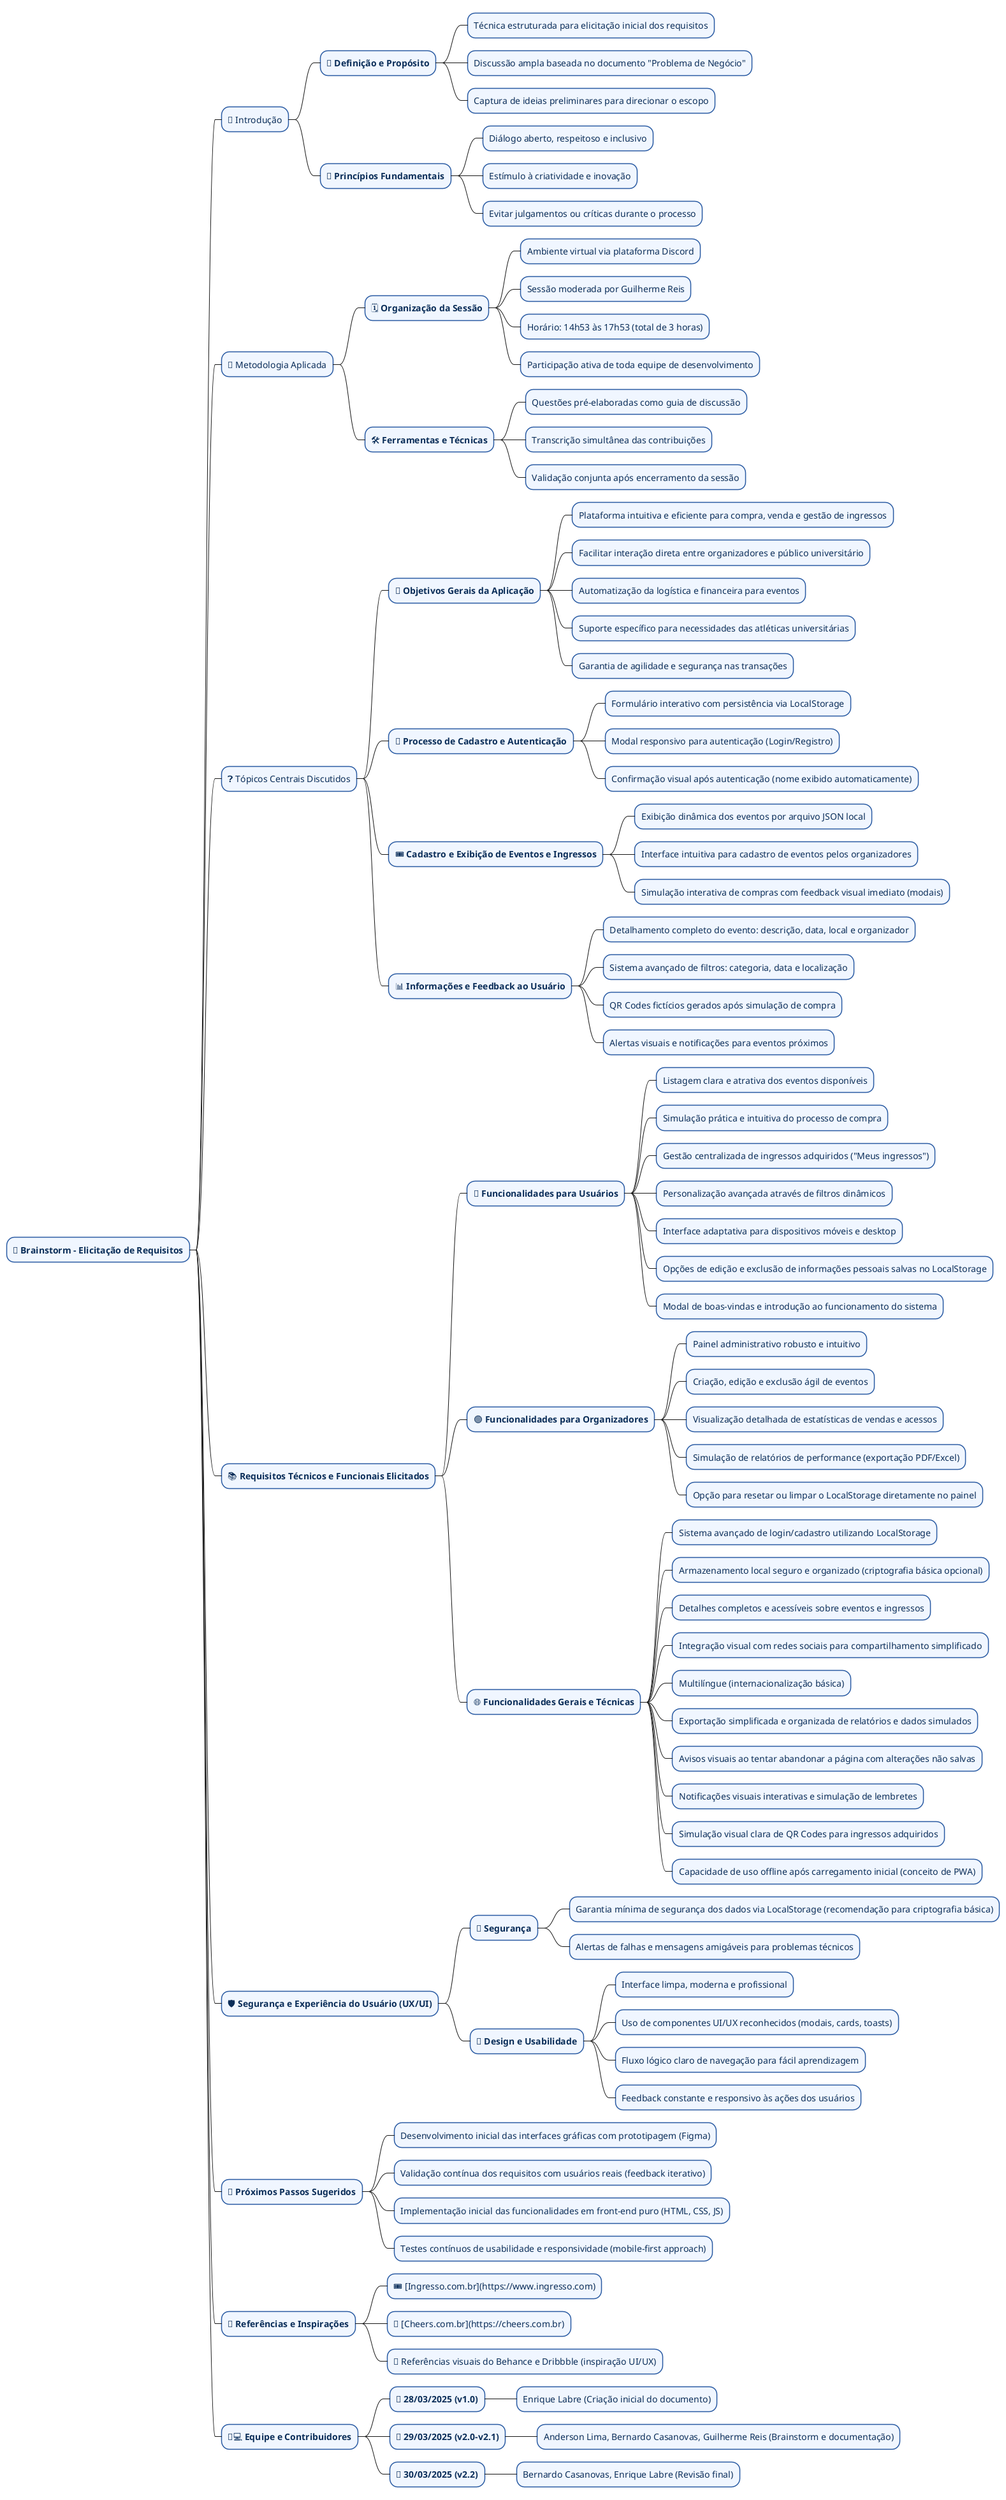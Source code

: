 @startmindmap
<style>
mindmapDiagram {
  node {
    BackgroundColor #F0F6FF
    BorderColor #2A5BA3
    FontColor #0B2E59
    FontName Arial
    FontSize 14
    LineColor #2A5BA3
  }
}
</style>

* 🚀 **Brainstorm - Elicitação de Requisitos**
** 📝 Introdução
*** 📌 **Definição e Propósito**
**** Técnica estruturada para elicitação inicial dos requisitos
**** Discussão ampla baseada no documento "Problema de Negócio"
**** Captura de ideias preliminares para direcionar o escopo
*** 📌 **Princípios Fundamentais**
**** Diálogo aberto, respeitoso e inclusivo
**** Estímulo à criatividade e inovação
**** Evitar julgamentos ou críticas durante o processo

** 🎯 Metodologia Aplicada
*** 🗓️ **Organização da Sessão**
**** Ambiente virtual via plataforma Discord
**** Sessão moderada por Guilherme Reis
**** Horário: 14h53 às 17h53 (total de 3 horas)
**** Participação ativa de toda equipe de desenvolvimento
*** 🛠️ **Ferramentas e Técnicas**
**** Questões pré-elaboradas como guia de discussão
**** Transcrição simultânea das contribuições
**** Validação conjunta após encerramento da sessão

** ❓ Tópicos Centrais Discutidos
*** 🥅 **Objetivos Gerais da Aplicação**
**** Plataforma intuitiva e eficiente para compra, venda e gestão de ingressos
**** Facilitar interação direta entre organizadores e público universitário
**** Automatização da logística e financeira para eventos
**** Suporte específico para necessidades das atléticas universitárias
**** Garantia de agilidade e segurança nas transações

*** 👤 **Processo de Cadastro e Autenticação**
**** Formulário interativo com persistência via LocalStorage
**** Modal responsivo para autenticação (Login/Registro)
**** Confirmação visual após autenticação (nome exibido automaticamente)

*** 🎟️ **Cadastro e Exibição de Eventos e Ingressos**
**** Exibição dinâmica dos eventos por arquivo JSON local
**** Interface intuitiva para cadastro de eventos pelos organizadores
**** Simulação interativa de compras com feedback visual imediato (modais)

*** 📊 **Informações e Feedback ao Usuário**
**** Detalhamento completo do evento: descrição, data, local e organizador
**** Sistema avançado de filtros: categoria, data e localização
**** QR Codes fictícios gerados após simulação de compra
**** Alertas visuais e notificações para eventos próximos

** 📚 **Requisitos Técnicos e Funcionais Elicitados**
*** 🔵 **Funcionalidades para Usuários**
**** Listagem clara e atrativa dos eventos disponíveis
**** Simulação prática e intuitiva do processo de compra
**** Gestão centralizada de ingressos adquiridos ("Meus ingressos")
**** Personalização avançada através de filtros dinâmicos
**** Interface adaptativa para dispositivos móveis e desktop
**** Opções de edição e exclusão de informações pessoais salvas no LocalStorage
**** Modal de boas-vindas e introdução ao funcionamento do sistema

*** 🟢 **Funcionalidades para Organizadores**
**** Painel administrativo robusto e intuitivo
**** Criação, edição e exclusão ágil de eventos
**** Visualização detalhada de estatísticas de vendas e acessos
**** Simulação de relatórios de performance (exportação PDF/Excel)
**** Opção para resetar ou limpar o LocalStorage diretamente no painel

*** 🌐 **Funcionalidades Gerais e Técnicas**
**** Sistema avançado de login/cadastro utilizando LocalStorage
**** Armazenamento local seguro e organizado (criptografia básica opcional)
**** Detalhes completos e acessíveis sobre eventos e ingressos
**** Integração visual com redes sociais para compartilhamento simplificado
**** Multilíngue (internacionalização básica)
**** Exportação simplificada e organizada de relatórios e dados simulados
**** Avisos visuais ao tentar abandonar a página com alterações não salvas
**** Notificações visuais interativas e simulação de lembretes
**** Simulação visual clara de QR Codes para ingressos adquiridos
**** Capacidade de uso offline após carregamento inicial (conceito de PWA)

** 🛡️ **Segurança e Experiência do Usuário (UX/UI)**
*** 🔐 **Segurança**
**** Garantia mínima de segurança dos dados via LocalStorage (recomendação para criptografia básica)
**** Alertas de falhas e mensagens amigáveis para problemas técnicos
*** 🎨 **Design e Usabilidade**
**** Interface limpa, moderna e profissional
**** Uso de componentes UI/UX reconhecidos (modais, cards, toasts)
**** Fluxo lógico claro de navegação para fácil aprendizagem
**** Feedback constante e responsivo às ações dos usuários

** 📌 **Próximos Passos Sugeridos**
*** Desenvolvimento inicial das interfaces gráficas com prototipagem (Figma)
*** Validação contínua dos requisitos com usuários reais (feedback iterativo)
*** Implementação inicial das funcionalidades em front-end puro (HTML, CSS, JS)
*** Testes contínuos de usabilidade e responsividade (mobile-first approach)

** 📕 **Referências e Inspirações**
*** 🎟️ [Ingresso.com.br](https://www.ingresso.com)
*** 🥳 [Cheers.com.br](https://cheers.com.br)
*** 📱 Referências visuais do Behance e Dribbble (inspiração UI/UX)

** 👨‍💻 **Equipe e Contribuidores**
*** 📅 **28/03/2025 (v1.0)**
**** Enrique Labre (Criação inicial do documento)
*** 📅 **29/03/2025 (v2.0-v2.1)**
**** Anderson Lima, Bernardo Casanovas, Guilherme Reis (Brainstorm e documentação)
*** 📅 **30/03/2025 (v2.2)**
**** Bernardo Casanovas, Enrique Labre (Revisão final)

@endmindmap










' @startmindmap
' * **Brainstorm**
' ** Introdução
' *** Técnica de elicitação de requisitos
' *** Discussão de tópicos gerais do projeto
' *** Incentivo ao diálogo, evitando críticas
' ** Metodologia
' *** Reunião realizada via Discord
' *** Moderador: Guilherme Reis
' *** Uso de questões pré-elaboradas para guiar o debate
' ** Perguntas
' *** Objetivo principal da aplicação
' **** Solução intuitiva para compra, venda e gestão de ingressos
' **** Conectar organizadores e estudantes
' **** Gerenciamento automatizado de eventos e pagamentos
' **** Auxílio às atléticas na organização financeira e logística
' *** Cadastro de cliente ou torneio
' **** Formulário salvo em LocalStorage
' **** Modal de login para autenticação
' **** Nome de usuário pré-definido exibido após login
' *** Adicionar produtos
' **** Exibição de eventos e ingressos a partir de JSON
' **** Simulação de compra com modal de sucesso
' *** Informações para o cliente
' **** Detalhes do evento: local, horário e organizador
' **** Sistema de filtro por categoria
' **** QR Codes fictícios para ingressos comprados
' ** Requisitos elicitados
' *** Funcionalidades para o usuário
' **** Visualizar lista de eventos disponíveis
' **** Simular compra de ingresso
' **** Filtragem de eventos por data, local e categoria
' **** Visualizar ingressos em "Meus ingressos"
' **** Interface responsiva para dispositivos móveis
' *** Funcionalidades para organizadores
' **** Criação e edição de eventos
' **** Painel de controle com estatísticas de vendas
' **** Reset do LocalStorage no painel de controle
' *** Funcionalidades gerais
' **** Login e registro usando LocalStorage
' **** Exibição de detalhes completos de eventos
' **** Geração de QR Codes fictícios
' **** Notificações para eventos futuros
' **** Integração com redes sociais
' **** Suporte a múltiplos idiomas
' **** Segurança dos dados dos usuários
' **** Exportação de relatórios em PDF ou Excel
' **** Aviso ao tentar sair da página com dados não salvos
' @endmindmap

